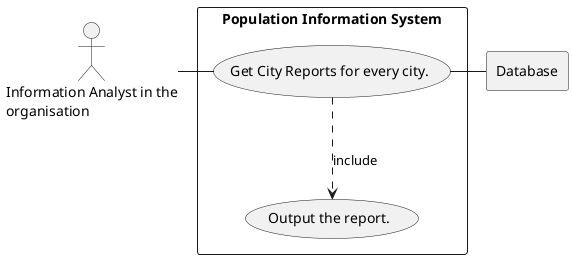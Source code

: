@startuml

actor Member as "Information Analyst in the
organisation"

rectangle Database

rectangle "Population Information System" {
    usecase UC42 as "Get City Reports for every city."

    usecase UCa as "Output the report."

    Member - UC42
    UC42 ..> UCa : include
    UC42 - Database
}

@enduml
